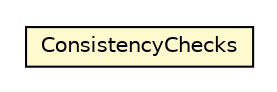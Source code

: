 #!/usr/local/bin/dot
#
# Class diagram 
# Generated by UMLGraph version 5.1 (http://www.umlgraph.org/)
#

digraph G {
	edge [fontname="Helvetica",fontsize=10,labelfontname="Helvetica",labelfontsize=10];
	node [fontname="Helvetica",fontsize=10,shape=plaintext];
	nodesep=0.25;
	ranksep=0.5;
	// pt.ist.fenixframework.backend.jvstmojb.dml.runtime.ConsistencyChecks
	c124203 [label=<<table title="pt.ist.fenixframework.backend.jvstmojb.dml.runtime.ConsistencyChecks" border="0" cellborder="1" cellspacing="0" cellpadding="2" port="p" bgcolor="lemonChiffon" href="./ConsistencyChecks.html">
		<tr><td><table border="0" cellspacing="0" cellpadding="1">
<tr><td align="center" balign="center"> ConsistencyChecks </td></tr>
		</table></td></tr>
		</table>>, fontname="Helvetica", fontcolor="black", fontsize=10.0];
}

